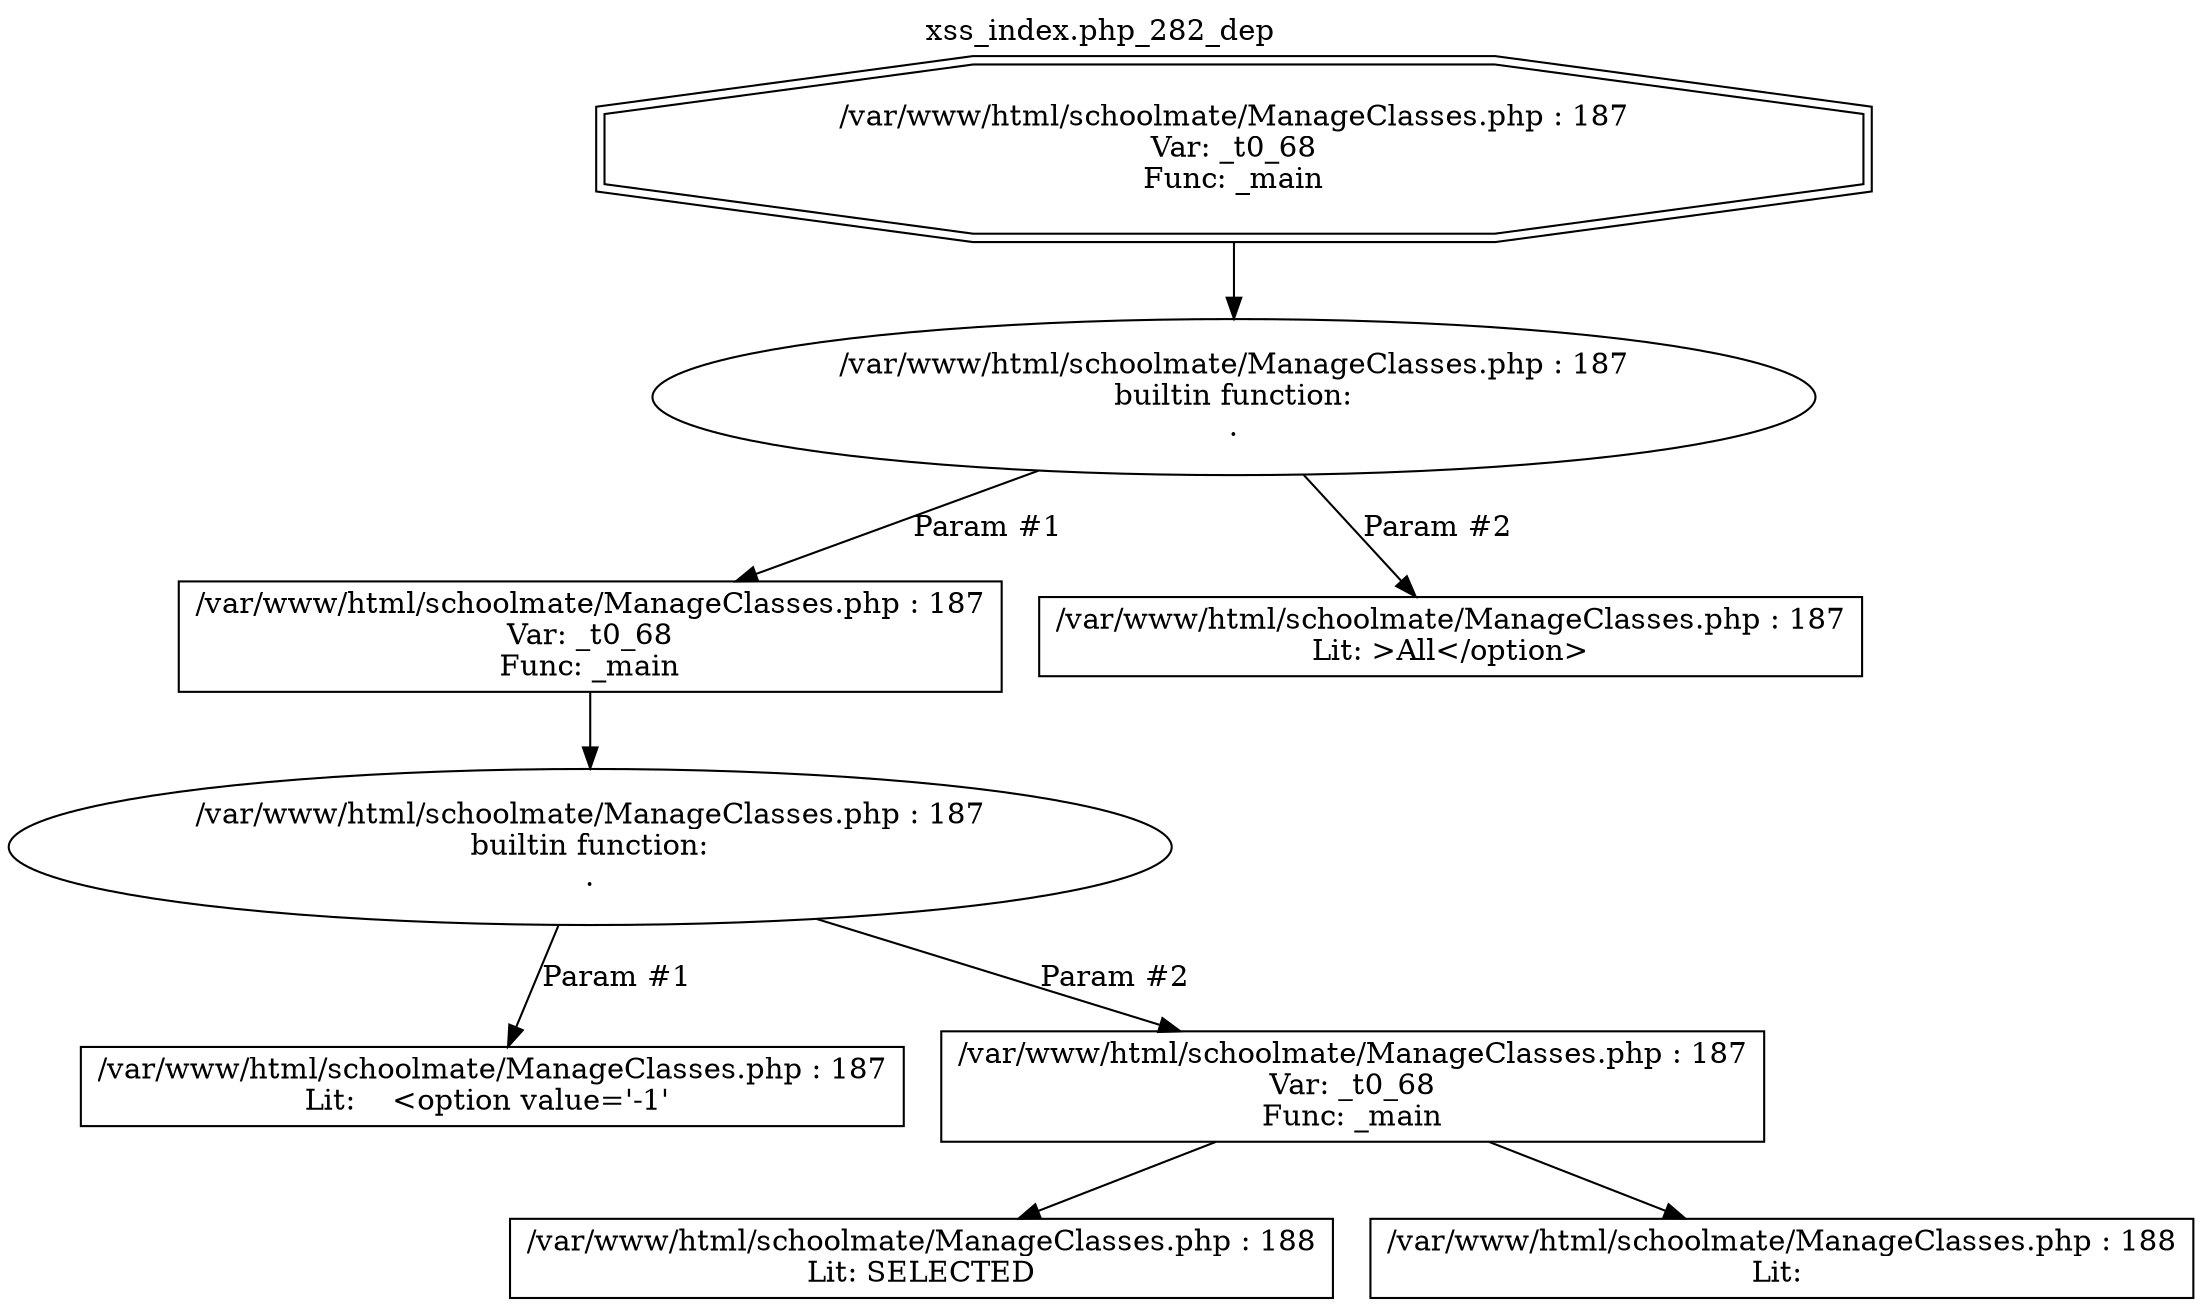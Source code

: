 digraph cfg {
  label="xss_index.php_282_dep";
  labelloc=t;
  n1 [shape=doubleoctagon, label="/var/www/html/schoolmate/ManageClasses.php : 187\nVar: _t0_68\nFunc: _main\n"];
  n2 [shape=ellipse, label="/var/www/html/schoolmate/ManageClasses.php : 187\nbuiltin function:\n.\n"];
  n3 [shape=box, label="/var/www/html/schoolmate/ManageClasses.php : 187\nVar: _t0_68\nFunc: _main\n"];
  n4 [shape=ellipse, label="/var/www/html/schoolmate/ManageClasses.php : 187\nbuiltin function:\n.\n"];
  n5 [shape=box, label="/var/www/html/schoolmate/ManageClasses.php : 187\nLit:    <option value='-1' \n"];
  n6 [shape=box, label="/var/www/html/schoolmate/ManageClasses.php : 187\nVar: _t0_68\nFunc: _main\n"];
  n7 [shape=box, label="/var/www/html/schoolmate/ManageClasses.php : 188\nLit: SELECTED\n"];
  n8 [shape=box, label="/var/www/html/schoolmate/ManageClasses.php : 188\nLit: \n"];
  n9 [shape=box, label="/var/www/html/schoolmate/ManageClasses.php : 187\nLit: >All</option>\n"];
  n1 -> n2;
  n3 -> n4;
  n4 -> n5[label="Param #1"];
  n4 -> n6[label="Param #2"];
  n6 -> n7;
  n6 -> n8;
  n2 -> n3[label="Param #1"];
  n2 -> n9[label="Param #2"];
}
